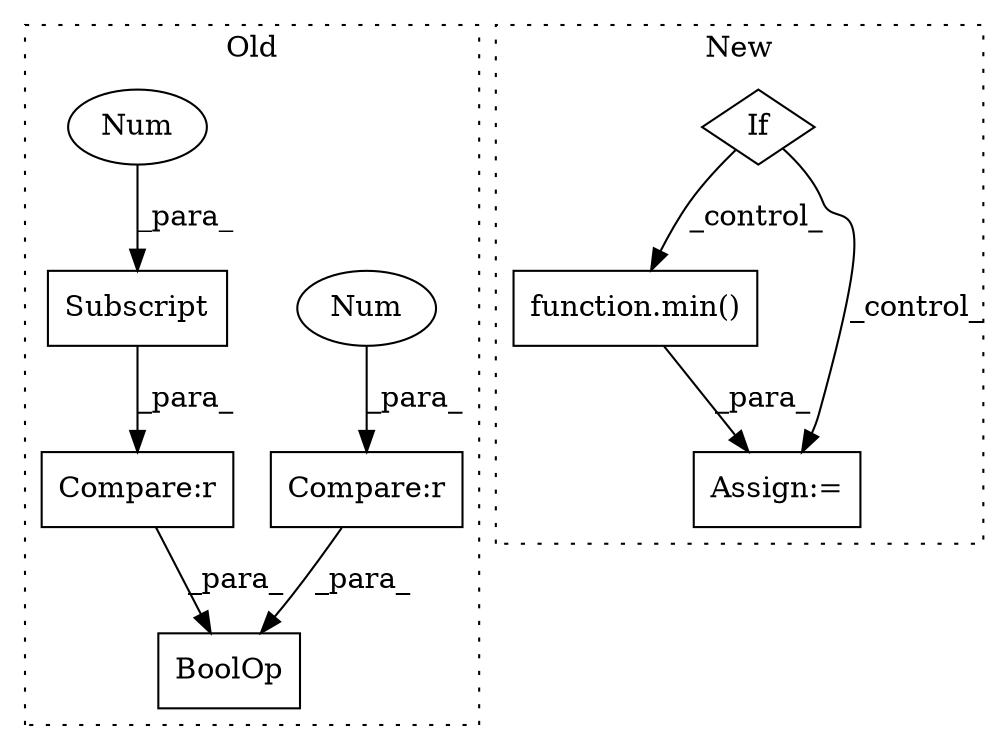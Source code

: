 digraph G {
subgraph cluster0 {
1 [label="BoolOp" a="72" s="12289" l="266" shape="box"];
3 [label="Compare:r" a="40" s="12483" l="11" shape="box"];
5 [label="Num" a="76" s="12493" l="1" shape="ellipse"];
7 [label="Compare:r" a="40" s="12315" l="17" shape="box"];
8 [label="Subscript" a="63" s="12325,0" l="7,0" shape="box"];
9 [label="Num" a="76" s="12330" l="1" shape="ellipse"];
label = "Old";
style="dotted";
}
subgraph cluster1 {
2 [label="function.min()" a="75" s="12579,12605" l="4,1" shape="box"];
4 [label="Assign:=" a="68" s="12576" l="3" shape="box"];
6 [label="If" a="96" s="12518" l="3" shape="diamond"];
label = "New";
style="dotted";
}
2 -> 4 [label="_para_"];
3 -> 1 [label="_para_"];
5 -> 3 [label="_para_"];
6 -> 4 [label="_control_"];
6 -> 2 [label="_control_"];
7 -> 1 [label="_para_"];
8 -> 7 [label="_para_"];
9 -> 8 [label="_para_"];
}